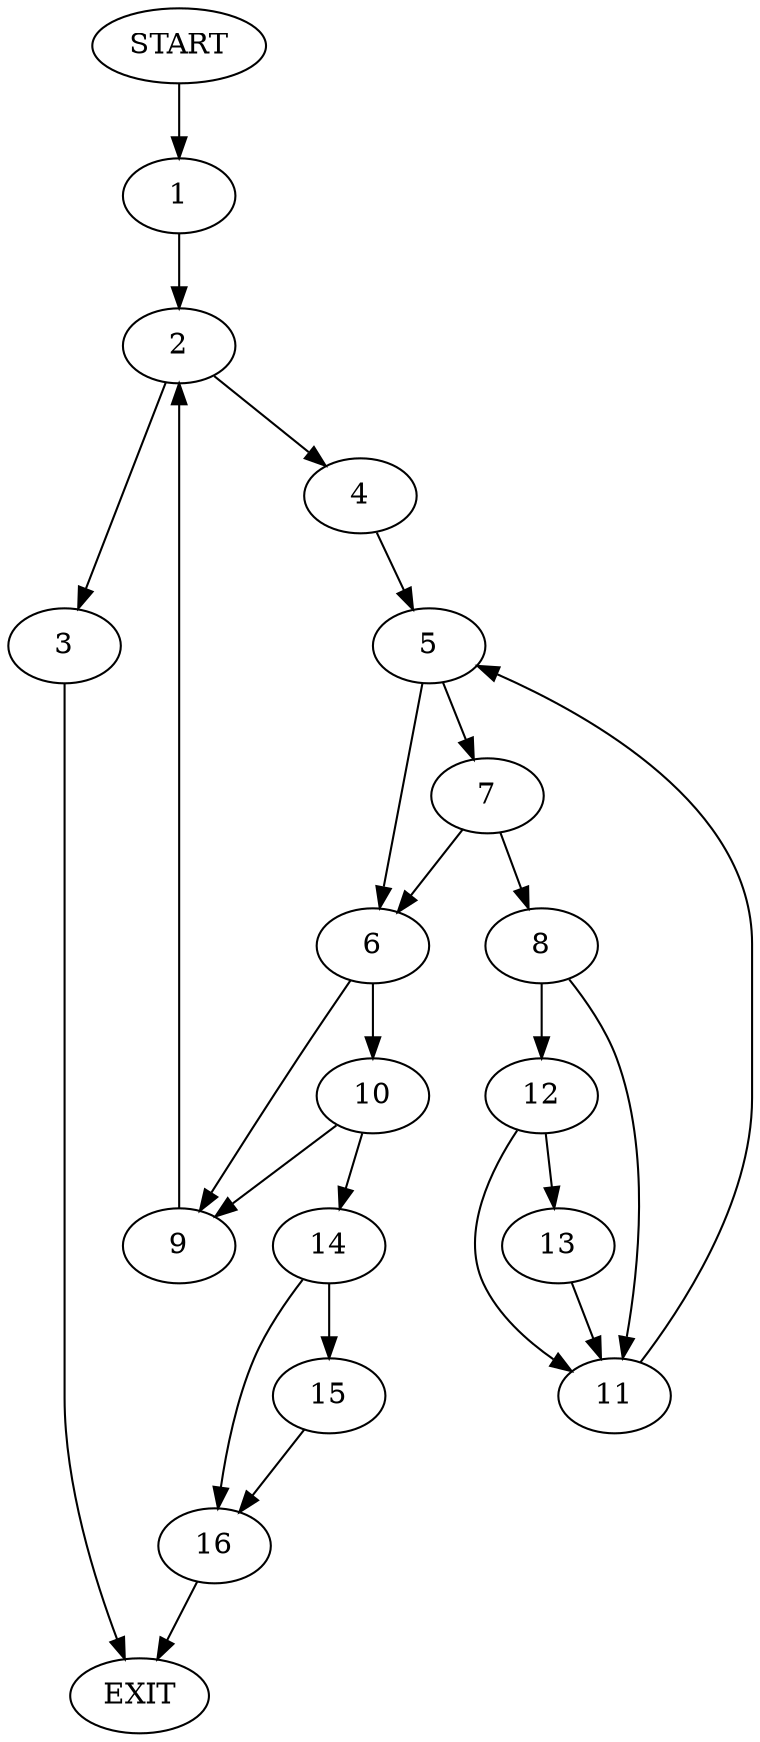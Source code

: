 digraph {
0 [label="START"]
17 [label="EXIT"]
0 -> 1
1 -> 2
2 -> 3
2 -> 4
4 -> 5
3 -> 17
5 -> 6
5 -> 7
7 -> 6
7 -> 8
6 -> 9
6 -> 10
8 -> 11
8 -> 12
12 -> 13
12 -> 11
11 -> 5
13 -> 11
10 -> 14
10 -> 9
9 -> 2
14 -> 15
14 -> 16
16 -> 17
15 -> 16
}
